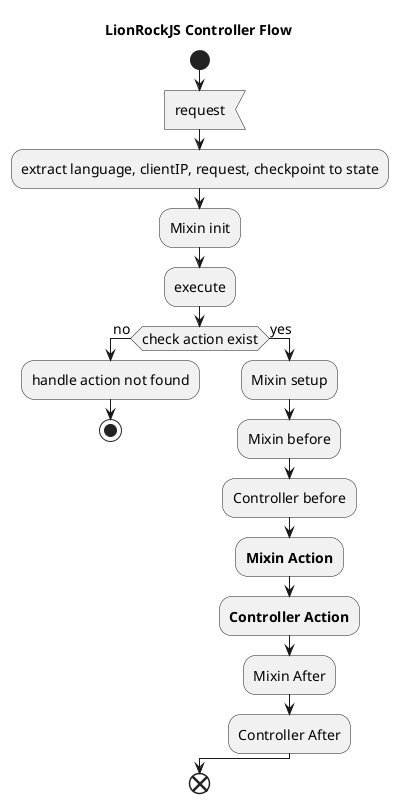 @startuml
skinparam monochrome true
skinparam shadowing false
skinparam defaultFontName "Barlow Semi Condensed"
skinparam defaultFontSize 14

title LionRockJS Controller Flow

start
:request<
:extract language, clientIP, request, checkpoint to state;
:Mixin init;
:execute;
if(check action exist) then (no)
:handle action not found;
stop
else (yes)
:Mixin setup;
:Mixin before;
:Controller before;
:**Mixin Action**;
:**Controller Action**;
:Mixin After;
:Controller After;
endif
end

@enduml